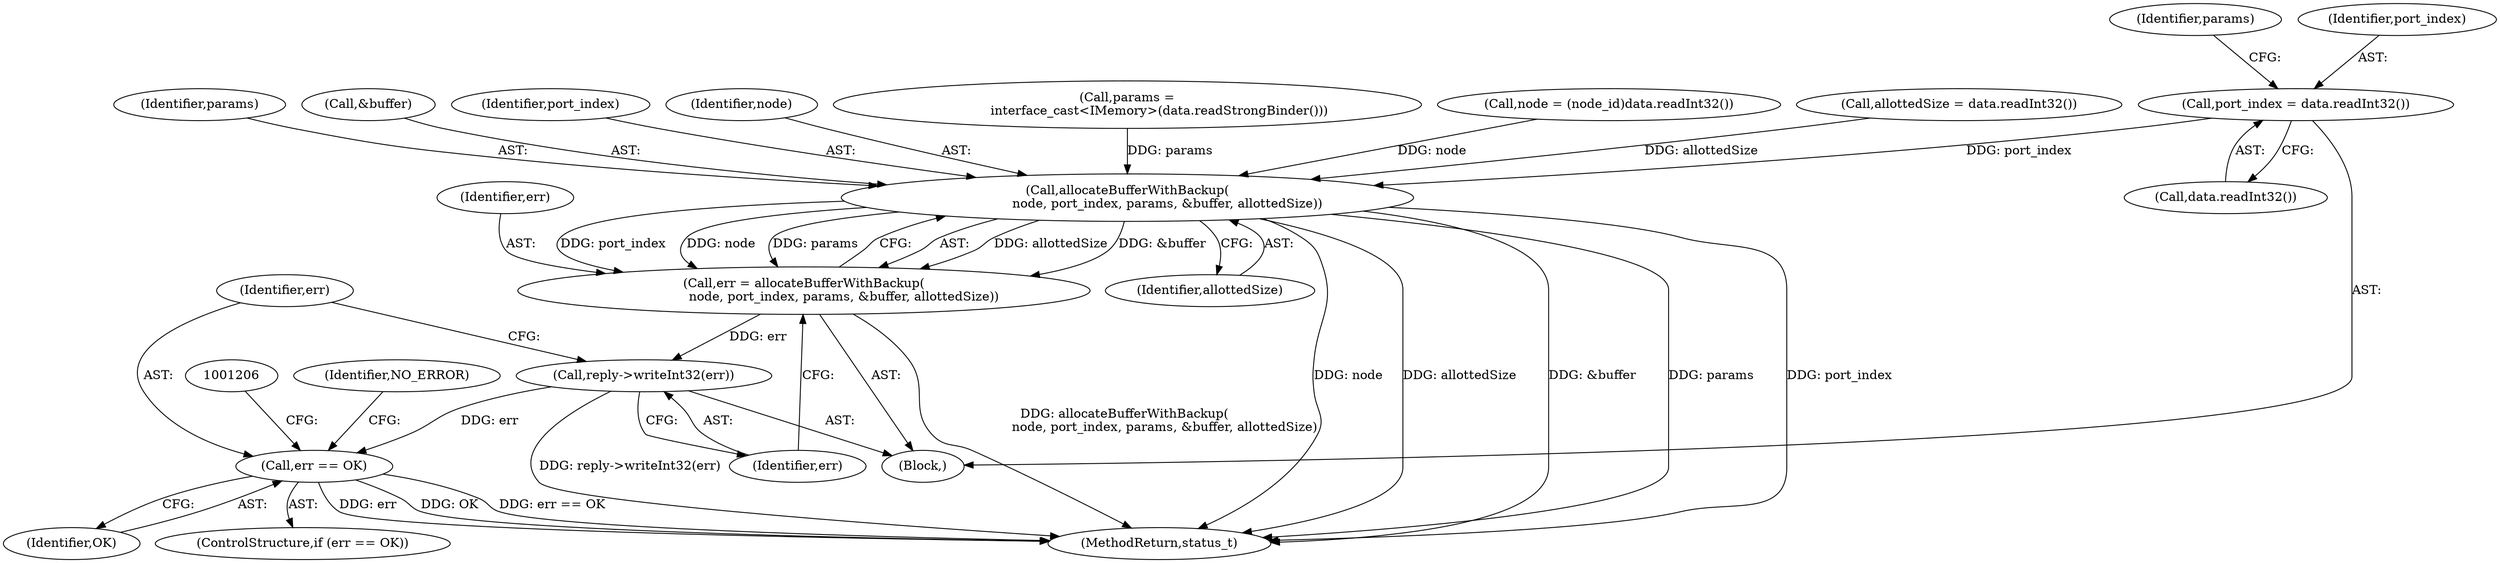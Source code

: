 digraph "0_Android_db829699d3293f254a7387894303451a91278986@API" {
"1001171" [label="(Call,port_index = data.readInt32())"];
"1001190" [label="(Call,allocateBufferWithBackup(\n                    node, port_index, params, &buffer, allottedSize))"];
"1001188" [label="(Call,err = allocateBufferWithBackup(\n                    node, port_index, params, &buffer, allottedSize))"];
"1001197" [label="(Call,reply->writeInt32(err))"];
"1001200" [label="(Call,err == OK)"];
"1001364" [label="(MethodReturn,status_t)"];
"1001192" [label="(Identifier,port_index)"];
"1001191" [label="(Identifier,node)"];
"1001159" [label="(Block,)"];
"1001175" [label="(Call,params =\n                interface_cast<IMemory>(data.readStrongBinder()))"];
"1001165" [label="(Call,node = (node_id)data.readInt32())"];
"1001197" [label="(Call,reply->writeInt32(err))"];
"1001209" [label="(Identifier,NO_ERROR)"];
"1001176" [label="(Identifier,params)"];
"1001199" [label="(ControlStructure,if (err == OK))"];
"1001173" [label="(Call,data.readInt32())"];
"1001201" [label="(Identifier,err)"];
"1001189" [label="(Identifier,err)"];
"1001202" [label="(Identifier,OK)"];
"1001171" [label="(Call,port_index = data.readInt32())"];
"1001190" [label="(Call,allocateBufferWithBackup(\n                    node, port_index, params, &buffer, allottedSize))"];
"1001183" [label="(Call,allottedSize = data.readInt32())"];
"1001198" [label="(Identifier,err)"];
"1001172" [label="(Identifier,port_index)"];
"1001193" [label="(Identifier,params)"];
"1001200" [label="(Call,err == OK)"];
"1001188" [label="(Call,err = allocateBufferWithBackup(\n                    node, port_index, params, &buffer, allottedSize))"];
"1001196" [label="(Identifier,allottedSize)"];
"1001194" [label="(Call,&buffer)"];
"1001171" -> "1001159"  [label="AST: "];
"1001171" -> "1001173"  [label="CFG: "];
"1001172" -> "1001171"  [label="AST: "];
"1001173" -> "1001171"  [label="AST: "];
"1001176" -> "1001171"  [label="CFG: "];
"1001171" -> "1001190"  [label="DDG: port_index"];
"1001190" -> "1001188"  [label="AST: "];
"1001190" -> "1001196"  [label="CFG: "];
"1001191" -> "1001190"  [label="AST: "];
"1001192" -> "1001190"  [label="AST: "];
"1001193" -> "1001190"  [label="AST: "];
"1001194" -> "1001190"  [label="AST: "];
"1001196" -> "1001190"  [label="AST: "];
"1001188" -> "1001190"  [label="CFG: "];
"1001190" -> "1001364"  [label="DDG: port_index"];
"1001190" -> "1001364"  [label="DDG: node"];
"1001190" -> "1001364"  [label="DDG: allottedSize"];
"1001190" -> "1001364"  [label="DDG: &buffer"];
"1001190" -> "1001364"  [label="DDG: params"];
"1001190" -> "1001188"  [label="DDG: allottedSize"];
"1001190" -> "1001188"  [label="DDG: &buffer"];
"1001190" -> "1001188"  [label="DDG: port_index"];
"1001190" -> "1001188"  [label="DDG: node"];
"1001190" -> "1001188"  [label="DDG: params"];
"1001165" -> "1001190"  [label="DDG: node"];
"1001175" -> "1001190"  [label="DDG: params"];
"1001183" -> "1001190"  [label="DDG: allottedSize"];
"1001188" -> "1001159"  [label="AST: "];
"1001189" -> "1001188"  [label="AST: "];
"1001198" -> "1001188"  [label="CFG: "];
"1001188" -> "1001364"  [label="DDG: allocateBufferWithBackup(\n                    node, port_index, params, &buffer, allottedSize)"];
"1001188" -> "1001197"  [label="DDG: err"];
"1001197" -> "1001159"  [label="AST: "];
"1001197" -> "1001198"  [label="CFG: "];
"1001198" -> "1001197"  [label="AST: "];
"1001201" -> "1001197"  [label="CFG: "];
"1001197" -> "1001364"  [label="DDG: reply->writeInt32(err)"];
"1001197" -> "1001200"  [label="DDG: err"];
"1001200" -> "1001199"  [label="AST: "];
"1001200" -> "1001202"  [label="CFG: "];
"1001201" -> "1001200"  [label="AST: "];
"1001202" -> "1001200"  [label="AST: "];
"1001206" -> "1001200"  [label="CFG: "];
"1001209" -> "1001200"  [label="CFG: "];
"1001200" -> "1001364"  [label="DDG: OK"];
"1001200" -> "1001364"  [label="DDG: err == OK"];
"1001200" -> "1001364"  [label="DDG: err"];
}
